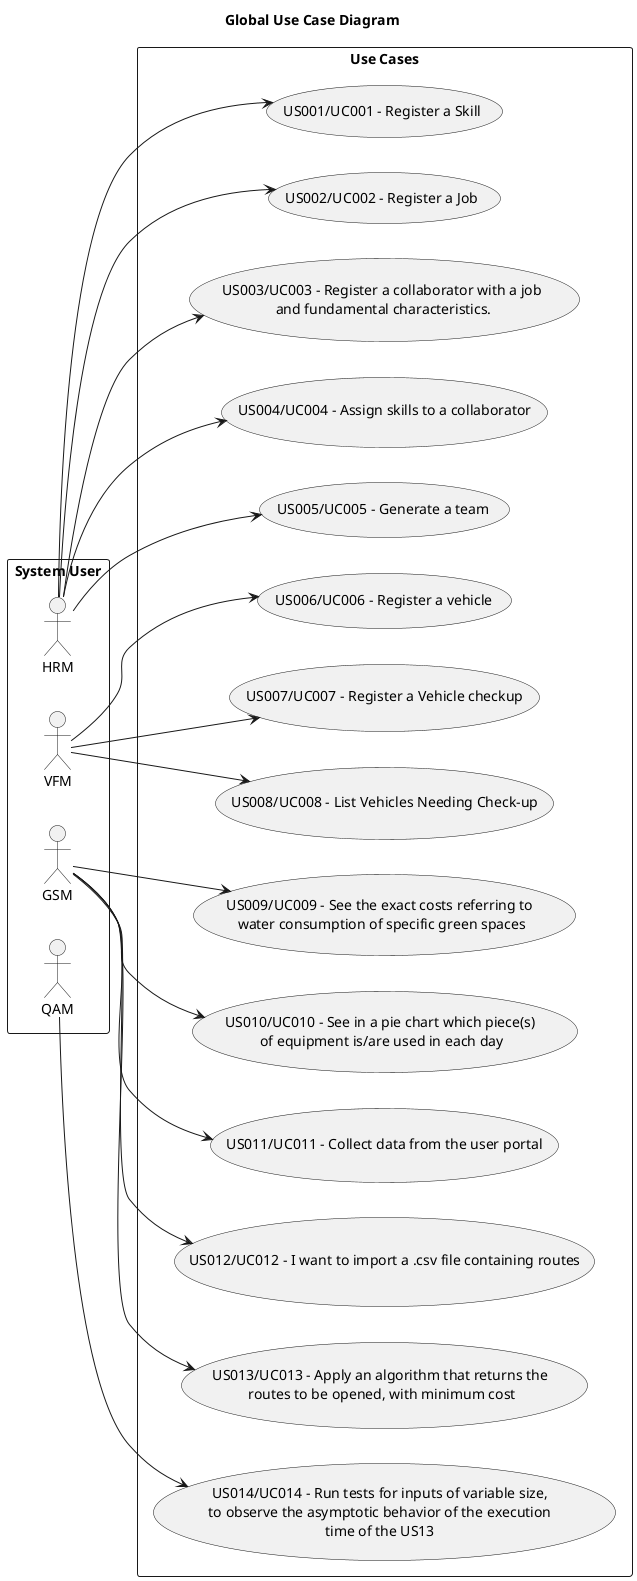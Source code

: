 @startuml
skinparam monochrome true
skinparam packageStyle rectangle
skinparam shadowing false

title Global Use Case Diagram

left to right direction

rectangle "System User" as actors {
    actor HRM
    actor VFM
    actor GSM
    actor QAM
}

rectangle "Use Cases" as usecases{
    usecase "US001/UC001 - Register a Skill" as UC001
    HRM --> UC001
}

rectangle "Use Cases" as usecases{
    usecase "US002/UC002 - Register a Job" as UC002
    HRM --> UC002
}

rectangle "Use Cases" as usecases{
    usecase "US003/UC003 - Register a collaborator with a job\n and fundamental characteristics." as UC003
    HRM --> UC003
}

rectangle "Use Cases" as usecases{
    usecase "US004/UC004 - Assign skills to a collaborator" as UC004
    HRM --> UC004
}

rectangle "Use Cases" as usecases{
    usecase "US005/UC005 - Generate a team" as UC005
    HRM --> UC005
}

rectangle "Use Cases" as usecases{
    usecase "US006/UC006 - Register a vehicle" as UC006
    VFM --> UC006
}

rectangle "Use Cases" as usecases{
    usecase "US007/UC007 - Register a Vehicle checkup" as UC007
    VFM --> UC007
}

rectangle "Use Cases" as usecases{
    usecase "US008/UC008 - List Vehicles Needing Check-up" as UC008
    VFM --> UC008
}

rectangle "Use Cases" as usecases{
    usecase "US009/UC009 - See the exact costs referring to \nwater consumption of specific green spaces" as UC009
    GSM --> UC009
}

rectangle "Use Cases" as usecases{
    usecase "US010/UC010 - See in a pie chart which piece(s) \nof equipment is/are used in each day" as UC010
    GSM --> UC010
}
rectangle "Use Cases" as usecases{
    usecase "US011/UC011 - Collect data from the user portal" as UC011
    GSM --> UC011
}
rectangle "Use Cases" as usecases{
    usecase "US012/UC012 - I want to import a .csv file containing routes" as UC012
    GSM --> UC012
}
rectangle "Use Cases" as usecases{
    usecase "US013/UC013 - Apply an algorithm that returns the \nroutes to be opened, with minimum cost" as UC013
    GSM --> UC013
}
rectangle "Use Cases" as usecases{
    usecase "US014/UC014 - Run tests for inputs of variable size,\nto observe the asymptotic behavior of the execution\ntime of the US13" as UC014
    QAM --> UC014
}
@enduml
